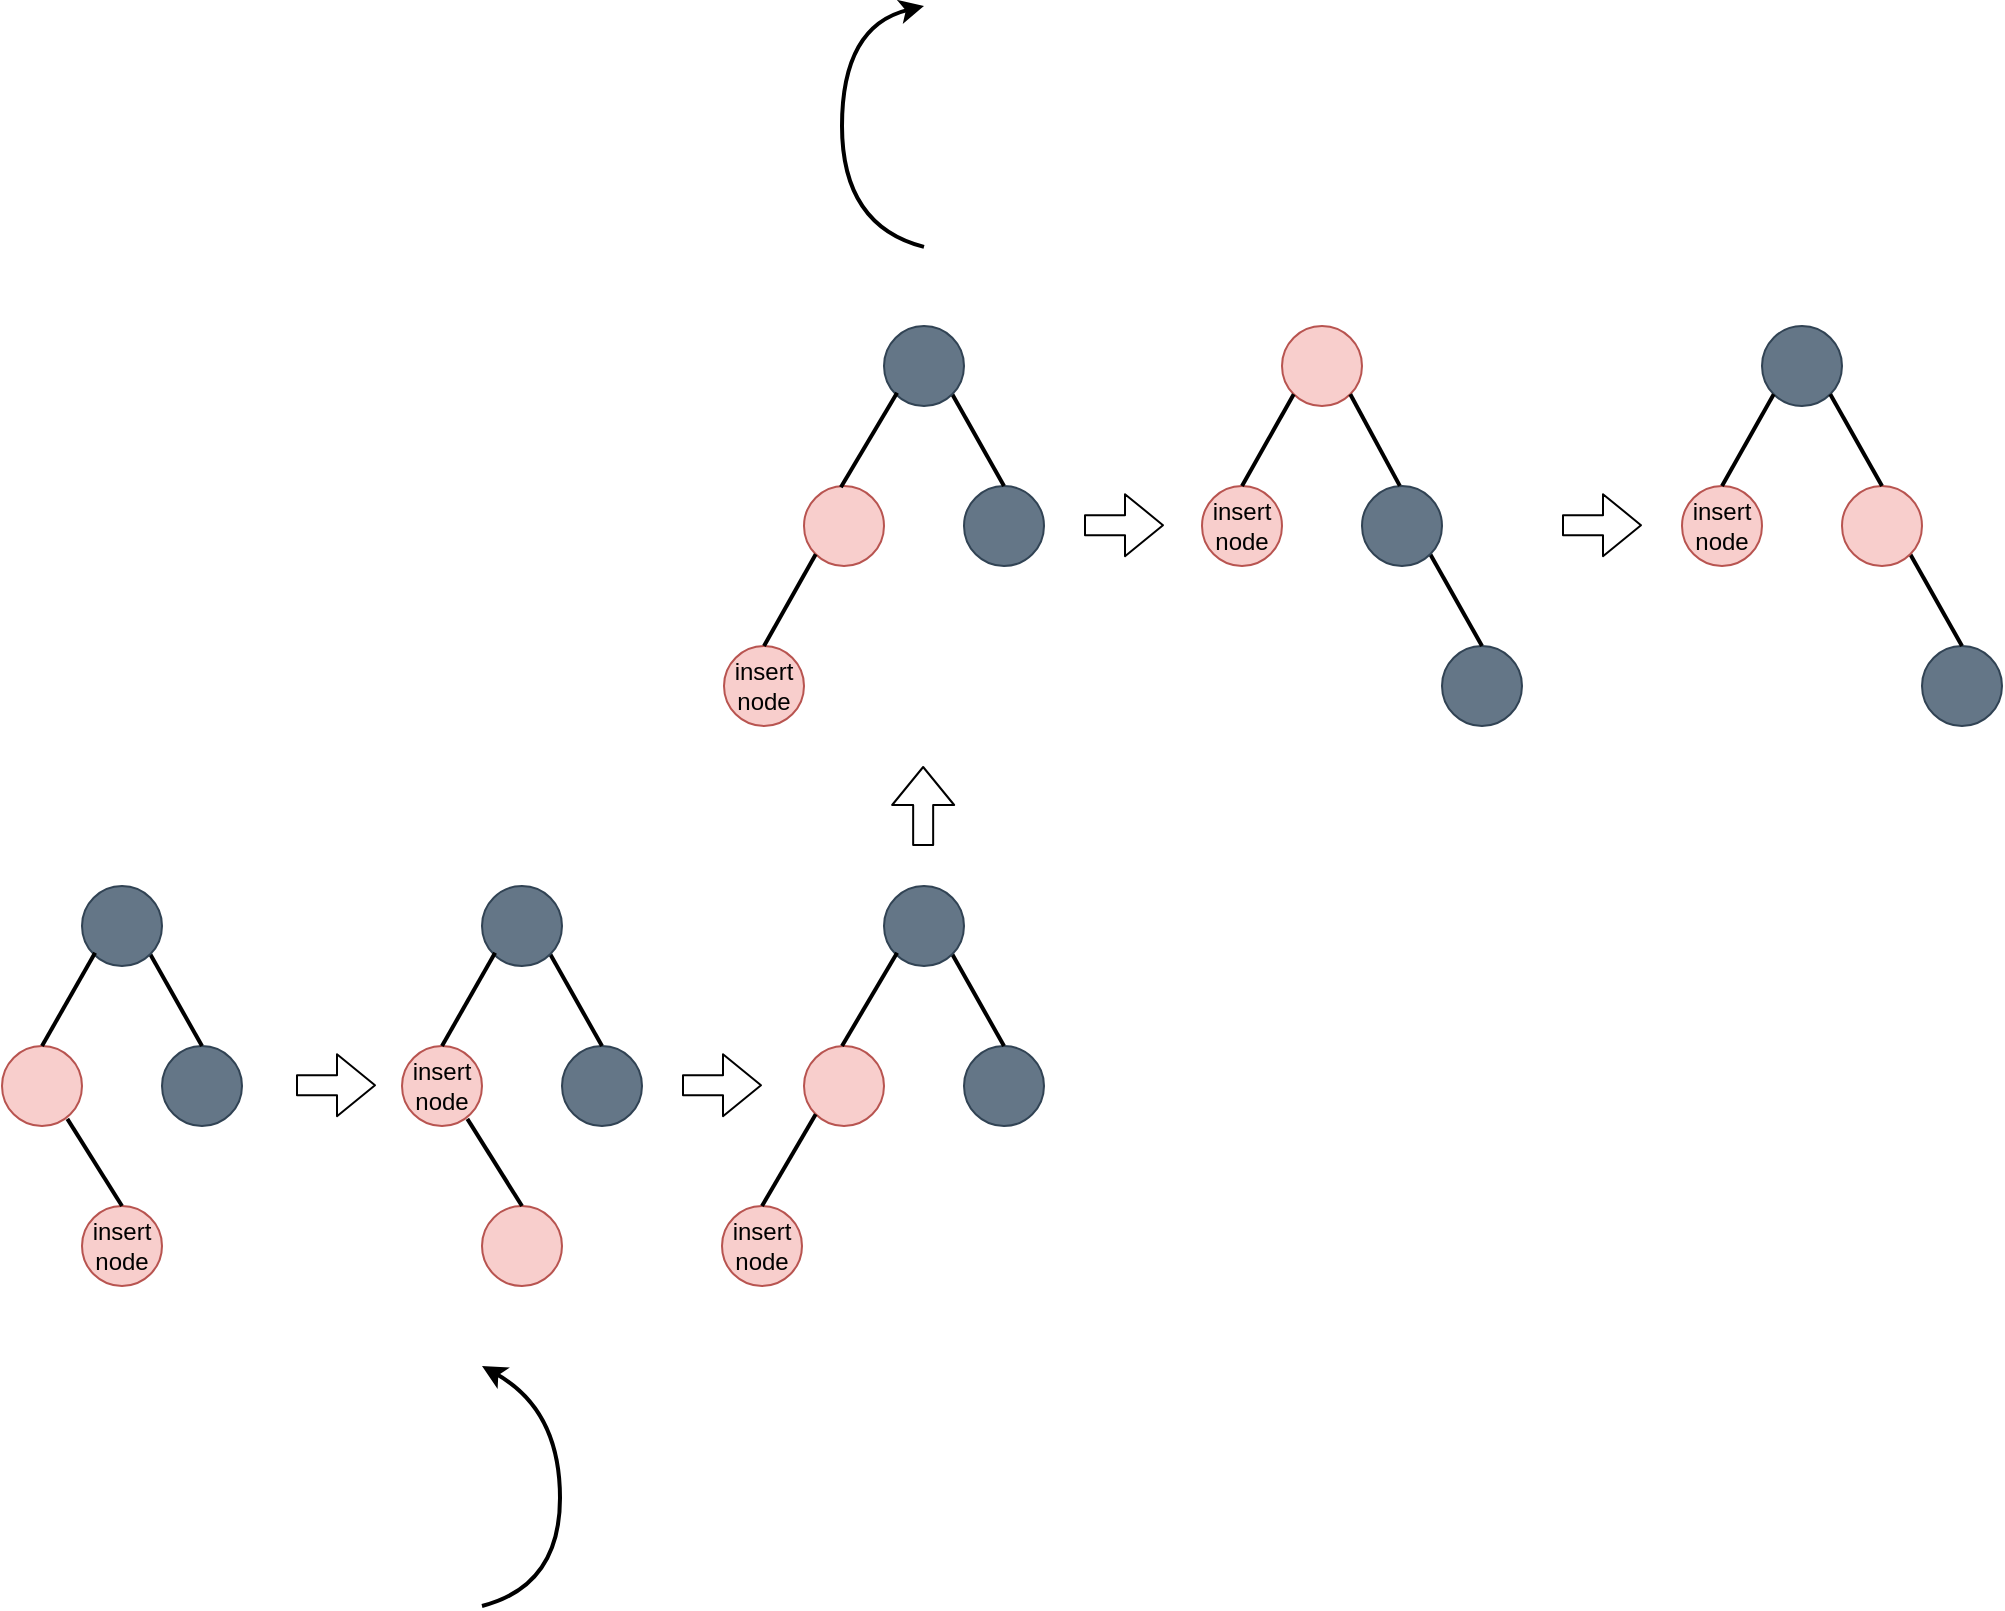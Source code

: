 <mxfile version="13.9.9" type="device"><diagram id="z3aVBxtWgAL0PBdF_sPx" name="第 1 页"><mxGraphModel dx="1185" dy="1854" grid="1" gridSize="10" guides="1" tooltips="1" connect="1" arrows="1" fold="1" page="1" pageScale="1" pageWidth="827" pageHeight="1169" math="0" shadow="0"><root><mxCell id="0"/><mxCell id="1" parent="0"/><mxCell id="mO_YgTOg23MLX5pFpJIb-1" value="" style="curved=1;endArrow=classic;html=1;strokeWidth=2;" parent="1" edge="1"><mxGeometry width="50" height="50" relative="1" as="geometry"><mxPoint x="1141" y="0.45" as="sourcePoint"/><mxPoint x="1141" y="-120" as="targetPoint"/><Array as="points"><mxPoint x="1100" y="-10"/><mxPoint x="1100" y="-110"/></Array></mxGeometry></mxCell><mxCell id="mO_YgTOg23MLX5pFpJIb-2" value="" style="ellipse;whiteSpace=wrap;html=1;fillColor=#f8cecc;strokeColor=#b85450;" parent="1" vertex="1"><mxGeometry x="1081" y="120" width="40" height="40" as="geometry"/></mxCell><mxCell id="mO_YgTOg23MLX5pFpJIb-3" value="insert&lt;br&gt;node" style="ellipse;whiteSpace=wrap;html=1;fillColor=#f8cecc;strokeColor=#b85450;" parent="1" vertex="1"><mxGeometry x="1041" y="200" width="40" height="40" as="geometry"/></mxCell><mxCell id="mO_YgTOg23MLX5pFpJIb-4" value="" style="ellipse;whiteSpace=wrap;html=1;fillColor=#647687;strokeColor=#314354;fontColor=#ffffff;" parent="1" vertex="1"><mxGeometry x="1161" y="120" width="40" height="40" as="geometry"/></mxCell><mxCell id="mO_YgTOg23MLX5pFpJIb-5" value="" style="endArrow=none;html=1;strokeWidth=2;entryX=0;entryY=1;entryDx=0;entryDy=0;exitX=0.5;exitY=0;exitDx=0;exitDy=0;" parent="1" source="mO_YgTOg23MLX5pFpJIb-3" target="mO_YgTOg23MLX5pFpJIb-2" edge="1"><mxGeometry width="50" height="50" relative="1" as="geometry"><mxPoint x="991.004" y="223.436" as="sourcePoint"/><mxPoint x="1054.436" y="160.004" as="targetPoint"/></mxGeometry></mxCell><mxCell id="mO_YgTOg23MLX5pFpJIb-6" value="" style="endArrow=none;html=1;strokeWidth=2;entryX=1;entryY=1;entryDx=0;entryDy=0;exitX=0.5;exitY=0;exitDx=0;exitDy=0;" parent="1" source="mO_YgTOg23MLX5pFpJIb-4" target="mO_YgTOg23MLX5pFpJIb-7" edge="1"><mxGeometry width="50" height="50" relative="1" as="geometry"><mxPoint x="1085.142" y="215.858" as="sourcePoint"/><mxPoint x="1096.858" y="164.142" as="targetPoint"/></mxGeometry></mxCell><mxCell id="mO_YgTOg23MLX5pFpJIb-7" value="" style="ellipse;whiteSpace=wrap;html=1;fillColor=#647687;strokeColor=#314354;fontColor=#ffffff;" parent="1" vertex="1"><mxGeometry x="1121" y="40" width="40" height="40" as="geometry"/></mxCell><mxCell id="mO_YgTOg23MLX5pFpJIb-8" value="" style="endArrow=none;html=1;strokeWidth=2;entryX=0.164;entryY=0.834;entryDx=0;entryDy=0;exitX=0.461;exitY=0.015;exitDx=0;exitDy=0;exitPerimeter=0;entryPerimeter=0;" parent="1" source="mO_YgTOg23MLX5pFpJIb-2" target="mO_YgTOg23MLX5pFpJIb-7" edge="1"><mxGeometry width="50" height="50" relative="1" as="geometry"><mxPoint x="1109.282" y="121.718" as="sourcePoint"/><mxPoint x="1120.998" y="70.002" as="targetPoint"/></mxGeometry></mxCell><mxCell id="mO_YgTOg23MLX5pFpJIb-11" value="" style="ellipse;whiteSpace=wrap;html=1;fillColor=#f8cecc;strokeColor=#b85450;" parent="1" vertex="1"><mxGeometry x="1320" y="40" width="40" height="40" as="geometry"/></mxCell><mxCell id="mO_YgTOg23MLX5pFpJIb-12" value="insert&lt;br&gt;node" style="ellipse;whiteSpace=wrap;html=1;fillColor=#f8cecc;strokeColor=#b85450;" parent="1" vertex="1"><mxGeometry x="1280" y="120" width="40" height="40" as="geometry"/></mxCell><mxCell id="mO_YgTOg23MLX5pFpJIb-13" value="" style="ellipse;whiteSpace=wrap;html=1;fillColor=#647687;strokeColor=#314354;fontColor=#ffffff;" parent="1" vertex="1"><mxGeometry x="1400" y="200" width="40" height="40" as="geometry"/></mxCell><mxCell id="mO_YgTOg23MLX5pFpJIb-14" value="" style="endArrow=none;html=1;strokeWidth=2;entryX=0;entryY=1;entryDx=0;entryDy=0;exitX=0.5;exitY=0;exitDx=0;exitDy=0;" parent="1" source="mO_YgTOg23MLX5pFpJIb-12" target="mO_YgTOg23MLX5pFpJIb-11" edge="1"><mxGeometry width="50" height="50" relative="1" as="geometry"><mxPoint x="1230.004" y="223.436" as="sourcePoint"/><mxPoint x="1293.436" y="160.004" as="targetPoint"/></mxGeometry></mxCell><mxCell id="mO_YgTOg23MLX5pFpJIb-15" value="" style="endArrow=none;html=1;strokeWidth=2;entryX=1;entryY=1;entryDx=0;entryDy=0;exitX=0.5;exitY=0;exitDx=0;exitDy=0;" parent="1" source="mO_YgTOg23MLX5pFpJIb-13" target="mO_YgTOg23MLX5pFpJIb-16" edge="1"><mxGeometry width="50" height="50" relative="1" as="geometry"><mxPoint x="1324.142" y="295.858" as="sourcePoint"/><mxPoint x="1335.858" y="244.142" as="targetPoint"/></mxGeometry></mxCell><mxCell id="mO_YgTOg23MLX5pFpJIb-16" value="" style="ellipse;whiteSpace=wrap;html=1;fillColor=#647687;strokeColor=#314354;fontColor=#ffffff;" parent="1" vertex="1"><mxGeometry x="1360" y="120" width="40" height="40" as="geometry"/></mxCell><mxCell id="mO_YgTOg23MLX5pFpJIb-17" value="" style="endArrow=none;html=1;strokeWidth=2;entryX=0.473;entryY=-0.002;entryDx=0;entryDy=0;exitX=1;exitY=1;exitDx=0;exitDy=0;entryPerimeter=0;" parent="1" source="mO_YgTOg23MLX5pFpJIb-11" target="mO_YgTOg23MLX5pFpJIb-16" edge="1"><mxGeometry width="50" height="50" relative="1" as="geometry"><mxPoint x="1348.282" y="121.718" as="sourcePoint"/><mxPoint x="1359.998" y="70.002" as="targetPoint"/></mxGeometry></mxCell><mxCell id="AskqP4R5Qy6QCRFNP_JB-1" value="" style="ellipse;whiteSpace=wrap;html=1;fillColor=#647687;strokeColor=#314354;fontColor=#ffffff;" vertex="1" parent="1"><mxGeometry x="1560" y="40" width="40" height="40" as="geometry"/></mxCell><mxCell id="AskqP4R5Qy6QCRFNP_JB-2" value="insert&lt;br&gt;node" style="ellipse;whiteSpace=wrap;html=1;fillColor=#f8cecc;strokeColor=#b85450;" vertex="1" parent="1"><mxGeometry x="1520" y="120" width="40" height="40" as="geometry"/></mxCell><mxCell id="AskqP4R5Qy6QCRFNP_JB-3" value="" style="ellipse;whiteSpace=wrap;html=1;fillColor=#647687;strokeColor=#314354;fontColor=#ffffff;" vertex="1" parent="1"><mxGeometry x="1640" y="200" width="40" height="40" as="geometry"/></mxCell><mxCell id="AskqP4R5Qy6QCRFNP_JB-4" value="" style="endArrow=none;html=1;strokeWidth=2;entryX=0;entryY=1;entryDx=0;entryDy=0;exitX=0.5;exitY=0;exitDx=0;exitDy=0;" edge="1" parent="1" source="AskqP4R5Qy6QCRFNP_JB-2" target="AskqP4R5Qy6QCRFNP_JB-1"><mxGeometry width="50" height="50" relative="1" as="geometry"><mxPoint x="1470.004" y="223.436" as="sourcePoint"/><mxPoint x="1533.436" y="160.004" as="targetPoint"/></mxGeometry></mxCell><mxCell id="AskqP4R5Qy6QCRFNP_JB-5" value="" style="endArrow=none;html=1;strokeWidth=2;entryX=1;entryY=1;entryDx=0;entryDy=0;exitX=0.5;exitY=0;exitDx=0;exitDy=0;" edge="1" parent="1" source="AskqP4R5Qy6QCRFNP_JB-3" target="AskqP4R5Qy6QCRFNP_JB-6"><mxGeometry width="50" height="50" relative="1" as="geometry"><mxPoint x="1564.142" y="295.858" as="sourcePoint"/><mxPoint x="1575.858" y="244.142" as="targetPoint"/></mxGeometry></mxCell><mxCell id="AskqP4R5Qy6QCRFNP_JB-6" value="" style="ellipse;whiteSpace=wrap;html=1;fillColor=#f8cecc;strokeColor=#b85450;" vertex="1" parent="1"><mxGeometry x="1600" y="120" width="40" height="40" as="geometry"/></mxCell><mxCell id="AskqP4R5Qy6QCRFNP_JB-7" value="" style="endArrow=none;html=1;strokeWidth=2;entryX=0.5;entryY=0;entryDx=0;entryDy=0;exitX=1;exitY=1;exitDx=0;exitDy=0;" edge="1" parent="1" source="AskqP4R5Qy6QCRFNP_JB-1" target="AskqP4R5Qy6QCRFNP_JB-6"><mxGeometry width="50" height="50" relative="1" as="geometry"><mxPoint x="1588.282" y="121.718" as="sourcePoint"/><mxPoint x="1599.998" y="70.002" as="targetPoint"/></mxGeometry></mxCell><mxCell id="AskqP4R5Qy6QCRFNP_JB-8" value="" style="ellipse;whiteSpace=wrap;html=1;fillColor=#f8cecc;strokeColor=#b85450;" vertex="1" parent="1"><mxGeometry x="680" y="400" width="40" height="40" as="geometry"/></mxCell><mxCell id="AskqP4R5Qy6QCRFNP_JB-9" value="insert&lt;br&gt;node" style="ellipse;whiteSpace=wrap;html=1;fillColor=#f8cecc;strokeColor=#b85450;" vertex="1" parent="1"><mxGeometry x="720" y="480" width="40" height="40" as="geometry"/></mxCell><mxCell id="AskqP4R5Qy6QCRFNP_JB-10" value="" style="ellipse;whiteSpace=wrap;html=1;fillColor=#647687;strokeColor=#314354;fontColor=#ffffff;" vertex="1" parent="1"><mxGeometry x="760" y="400" width="40" height="40" as="geometry"/></mxCell><mxCell id="AskqP4R5Qy6QCRFNP_JB-11" value="" style="endArrow=none;html=1;strokeWidth=2;entryX=0.817;entryY=0.911;entryDx=0;entryDy=0;exitX=0.5;exitY=0;exitDx=0;exitDy=0;entryPerimeter=0;" edge="1" parent="1" source="AskqP4R5Qy6QCRFNP_JB-9" target="AskqP4R5Qy6QCRFNP_JB-8"><mxGeometry width="50" height="50" relative="1" as="geometry"><mxPoint x="590.004" y="503.436" as="sourcePoint"/><mxPoint x="653.436" y="440.004" as="targetPoint"/></mxGeometry></mxCell><mxCell id="AskqP4R5Qy6QCRFNP_JB-12" value="" style="endArrow=none;html=1;strokeWidth=2;entryX=1;entryY=1;entryDx=0;entryDy=0;exitX=0.5;exitY=0;exitDx=0;exitDy=0;" edge="1" parent="1" source="AskqP4R5Qy6QCRFNP_JB-10" target="AskqP4R5Qy6QCRFNP_JB-13"><mxGeometry width="50" height="50" relative="1" as="geometry"><mxPoint x="684.142" y="495.858" as="sourcePoint"/><mxPoint x="695.858" y="444.142" as="targetPoint"/></mxGeometry></mxCell><mxCell id="AskqP4R5Qy6QCRFNP_JB-13" value="" style="ellipse;whiteSpace=wrap;html=1;fillColor=#647687;strokeColor=#314354;fontColor=#ffffff;" vertex="1" parent="1"><mxGeometry x="720" y="320" width="40" height="40" as="geometry"/></mxCell><mxCell id="AskqP4R5Qy6QCRFNP_JB-14" value="" style="endArrow=none;html=1;strokeWidth=2;entryX=0.164;entryY=0.834;entryDx=0;entryDy=0;exitX=0.5;exitY=0;exitDx=0;exitDy=0;entryPerimeter=0;" edge="1" parent="1" source="AskqP4R5Qy6QCRFNP_JB-8" target="AskqP4R5Qy6QCRFNP_JB-13"><mxGeometry width="50" height="50" relative="1" as="geometry"><mxPoint x="708.282" y="401.718" as="sourcePoint"/><mxPoint x="719.998" y="350.002" as="targetPoint"/></mxGeometry></mxCell><mxCell id="AskqP4R5Qy6QCRFNP_JB-15" value="&lt;span&gt;insert&lt;/span&gt;&lt;br&gt;&lt;span&gt;node&lt;/span&gt;" style="ellipse;whiteSpace=wrap;html=1;fillColor=#f8cecc;strokeColor=#b85450;" vertex="1" parent="1"><mxGeometry x="880" y="400" width="40" height="40" as="geometry"/></mxCell><mxCell id="AskqP4R5Qy6QCRFNP_JB-16" value="" style="ellipse;whiteSpace=wrap;html=1;fillColor=#f8cecc;strokeColor=#b85450;" vertex="1" parent="1"><mxGeometry x="920" y="480" width="40" height="40" as="geometry"/></mxCell><mxCell id="AskqP4R5Qy6QCRFNP_JB-17" value="" style="ellipse;whiteSpace=wrap;html=1;fillColor=#647687;strokeColor=#314354;fontColor=#ffffff;" vertex="1" parent="1"><mxGeometry x="960" y="400" width="40" height="40" as="geometry"/></mxCell><mxCell id="AskqP4R5Qy6QCRFNP_JB-18" value="" style="endArrow=none;html=1;strokeWidth=2;entryX=0.817;entryY=0.911;entryDx=0;entryDy=0;exitX=0.5;exitY=0;exitDx=0;exitDy=0;entryPerimeter=0;" edge="1" parent="1" source="AskqP4R5Qy6QCRFNP_JB-16" target="AskqP4R5Qy6QCRFNP_JB-15"><mxGeometry width="50" height="50" relative="1" as="geometry"><mxPoint x="790.004" y="503.436" as="sourcePoint"/><mxPoint x="853.436" y="440.004" as="targetPoint"/></mxGeometry></mxCell><mxCell id="AskqP4R5Qy6QCRFNP_JB-19" value="" style="endArrow=none;html=1;strokeWidth=2;entryX=1;entryY=1;entryDx=0;entryDy=0;exitX=0.5;exitY=0;exitDx=0;exitDy=0;" edge="1" parent="1" source="AskqP4R5Qy6QCRFNP_JB-17" target="AskqP4R5Qy6QCRFNP_JB-20"><mxGeometry width="50" height="50" relative="1" as="geometry"><mxPoint x="884.142" y="495.858" as="sourcePoint"/><mxPoint x="895.858" y="444.142" as="targetPoint"/></mxGeometry></mxCell><mxCell id="AskqP4R5Qy6QCRFNP_JB-20" value="" style="ellipse;whiteSpace=wrap;html=1;fillColor=#647687;strokeColor=#314354;fontColor=#ffffff;" vertex="1" parent="1"><mxGeometry x="920" y="320" width="40" height="40" as="geometry"/></mxCell><mxCell id="AskqP4R5Qy6QCRFNP_JB-21" value="" style="endArrow=none;html=1;strokeWidth=2;entryX=0.164;entryY=0.834;entryDx=0;entryDy=0;exitX=0.5;exitY=0;exitDx=0;exitDy=0;entryPerimeter=0;" edge="1" parent="1" source="AskqP4R5Qy6QCRFNP_JB-15" target="AskqP4R5Qy6QCRFNP_JB-20"><mxGeometry width="50" height="50" relative="1" as="geometry"><mxPoint x="908.282" y="401.718" as="sourcePoint"/><mxPoint x="919.998" y="350.002" as="targetPoint"/></mxGeometry></mxCell><mxCell id="AskqP4R5Qy6QCRFNP_JB-22" value="&lt;span&gt;insert&lt;/span&gt;&lt;br&gt;&lt;span&gt;node&lt;/span&gt;" style="ellipse;whiteSpace=wrap;html=1;fillColor=#f8cecc;strokeColor=#b85450;" vertex="1" parent="1"><mxGeometry x="1040" y="480" width="40" height="40" as="geometry"/></mxCell><mxCell id="AskqP4R5Qy6QCRFNP_JB-23" value="" style="ellipse;whiteSpace=wrap;html=1;fillColor=#f8cecc;strokeColor=#b85450;" vertex="1" parent="1"><mxGeometry x="1081" y="400" width="40" height="40" as="geometry"/></mxCell><mxCell id="AskqP4R5Qy6QCRFNP_JB-24" value="" style="ellipse;whiteSpace=wrap;html=1;fillColor=#647687;strokeColor=#314354;fontColor=#ffffff;" vertex="1" parent="1"><mxGeometry x="1161" y="400" width="40" height="40" as="geometry"/></mxCell><mxCell id="AskqP4R5Qy6QCRFNP_JB-25" value="" style="endArrow=none;html=1;strokeWidth=2;entryX=0.5;entryY=0;entryDx=0;entryDy=0;exitX=0;exitY=1;exitDx=0;exitDy=0;" edge="1" parent="1" source="AskqP4R5Qy6QCRFNP_JB-23" target="AskqP4R5Qy6QCRFNP_JB-22"><mxGeometry width="50" height="50" relative="1" as="geometry"><mxPoint x="991.004" y="503.436" as="sourcePoint"/><mxPoint x="1054.436" y="440.004" as="targetPoint"/></mxGeometry></mxCell><mxCell id="AskqP4R5Qy6QCRFNP_JB-26" value="" style="endArrow=none;html=1;strokeWidth=2;entryX=1;entryY=1;entryDx=0;entryDy=0;exitX=0.5;exitY=0;exitDx=0;exitDy=0;" edge="1" parent="1" source="AskqP4R5Qy6QCRFNP_JB-24" target="AskqP4R5Qy6QCRFNP_JB-27"><mxGeometry width="50" height="50" relative="1" as="geometry"><mxPoint x="1085.142" y="495.858" as="sourcePoint"/><mxPoint x="1096.858" y="444.142" as="targetPoint"/></mxGeometry></mxCell><mxCell id="AskqP4R5Qy6QCRFNP_JB-27" value="" style="ellipse;whiteSpace=wrap;html=1;fillColor=#647687;strokeColor=#314354;fontColor=#ffffff;" vertex="1" parent="1"><mxGeometry x="1121" y="320" width="40" height="40" as="geometry"/></mxCell><mxCell id="AskqP4R5Qy6QCRFNP_JB-28" value="" style="endArrow=none;html=1;strokeWidth=2;entryX=0.164;entryY=0.834;entryDx=0;entryDy=0;entryPerimeter=0;" edge="1" parent="1" target="AskqP4R5Qy6QCRFNP_JB-27"><mxGeometry width="50" height="50" relative="1" as="geometry"><mxPoint x="1100" y="400" as="sourcePoint"/><mxPoint x="1120.998" y="350.002" as="targetPoint"/></mxGeometry></mxCell><mxCell id="AskqP4R5Qy6QCRFNP_JB-29" value="" style="curved=1;endArrow=classic;html=1;strokeWidth=2;" edge="1" parent="1"><mxGeometry width="50" height="50" relative="1" as="geometry"><mxPoint x="920" y="680" as="sourcePoint"/><mxPoint x="920" y="560" as="targetPoint"/><Array as="points"><mxPoint x="959" y="670"/><mxPoint x="959" y="582"/></Array></mxGeometry></mxCell><mxCell id="AskqP4R5Qy6QCRFNP_JB-30" value="" style="shape=flexArrow;endArrow=classic;html=1;" edge="1" parent="1"><mxGeometry width="50" height="50" relative="1" as="geometry"><mxPoint x="1221" y="139.58" as="sourcePoint"/><mxPoint x="1261" y="139.58" as="targetPoint"/></mxGeometry></mxCell><mxCell id="AskqP4R5Qy6QCRFNP_JB-31" value="" style="shape=flexArrow;endArrow=classic;html=1;" edge="1" parent="1"><mxGeometry width="50" height="50" relative="1" as="geometry"><mxPoint x="827" y="419.58" as="sourcePoint"/><mxPoint x="867" y="419.58" as="targetPoint"/></mxGeometry></mxCell><mxCell id="AskqP4R5Qy6QCRFNP_JB-32" value="" style="shape=flexArrow;endArrow=classic;html=1;" edge="1" parent="1"><mxGeometry width="50" height="50" relative="1" as="geometry"><mxPoint x="1020" y="419.58" as="sourcePoint"/><mxPoint x="1060" y="419.58" as="targetPoint"/></mxGeometry></mxCell><mxCell id="AskqP4R5Qy6QCRFNP_JB-33" value="" style="shape=flexArrow;endArrow=classic;html=1;" edge="1" parent="1"><mxGeometry width="50" height="50" relative="1" as="geometry"><mxPoint x="1460" y="139.58" as="sourcePoint"/><mxPoint x="1500" y="139.58" as="targetPoint"/></mxGeometry></mxCell><mxCell id="AskqP4R5Qy6QCRFNP_JB-34" value="" style="shape=flexArrow;endArrow=classic;html=1;" edge="1" parent="1"><mxGeometry width="50" height="50" relative="1" as="geometry"><mxPoint x="1140.58" y="300" as="sourcePoint"/><mxPoint x="1140.58" y="260" as="targetPoint"/></mxGeometry></mxCell></root></mxGraphModel></diagram></mxfile>